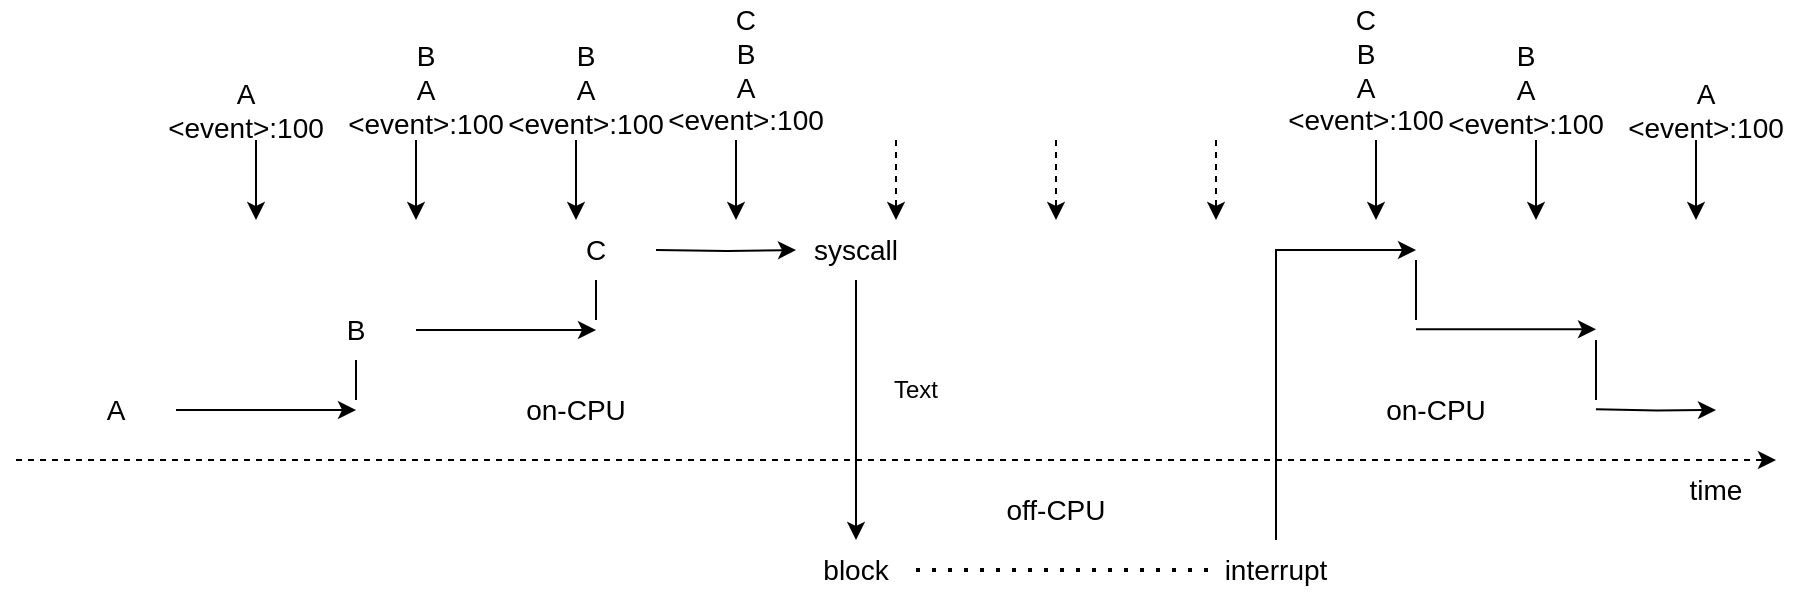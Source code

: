 <mxfile version="24.4.9" type="github">
  <diagram name="Page-1" id="fbcf5db9-b524-4cd4-e4f3-379dc89c3999">
    <mxGraphModel dx="1806" dy="541" grid="1" gridSize="10" guides="1" tooltips="1" connect="1" arrows="1" fold="1" page="1" pageScale="1" pageWidth="850" pageHeight="1100" background="none" math="0" shadow="0">
      <root>
        <mxCell id="0" />
        <mxCell id="1" parent="0" />
        <mxCell id="r6oAo4zPIjc18obEtW12-7" value="" style="edgeStyle=orthogonalEdgeStyle;rounded=0;orthogonalLoop=1;jettySize=auto;html=1;" edge="1" parent="1" source="r6oAo4zPIjc18obEtW12-2">
          <mxGeometry relative="1" as="geometry">
            <mxPoint x="170" y="255" as="targetPoint" />
          </mxGeometry>
        </mxCell>
        <mxCell id="r6oAo4zPIjc18obEtW12-2" value="&lt;font style=&quot;font-size: 14px;&quot;&gt;A&lt;/font&gt;&lt;span class=&quot;eusoft-eudic-chrome-extension-translate-content&quot;&gt;&lt;br&gt;&lt;/span&gt;" style="text;html=1;align=center;verticalAlign=middle;whiteSpace=wrap;rounded=0;" vertex="1" parent="1">
          <mxGeometry x="20" y="240" width="60" height="30" as="geometry" />
        </mxCell>
        <mxCell id="r6oAo4zPIjc18obEtW12-8" value="&lt;font style=&quot;font-size: 14px;&quot;&gt;B&lt;/font&gt;&lt;span class=&quot;eusoft-eudic-chrome-extension-translate-content&quot;&gt;&lt;br&gt;&lt;/span&gt;" style="text;html=1;align=center;verticalAlign=middle;whiteSpace=wrap;rounded=0;" vertex="1" parent="1">
          <mxGeometry x="140" y="200" width="60" height="30" as="geometry" />
        </mxCell>
        <mxCell id="r6oAo4zPIjc18obEtW12-10" value="" style="endArrow=none;html=1;rounded=0;entryX=0.5;entryY=1;entryDx=0;entryDy=0;" edge="1" parent="1" target="r6oAo4zPIjc18obEtW12-8">
          <mxGeometry width="50" height="50" relative="1" as="geometry">
            <mxPoint x="170" y="250" as="sourcePoint" />
            <mxPoint x="440" y="280" as="targetPoint" />
          </mxGeometry>
        </mxCell>
        <mxCell id="r6oAo4zPIjc18obEtW12-11" value="" style="endArrow=classic;html=1;rounded=0;" edge="1" parent="1">
          <mxGeometry width="50" height="50" relative="1" as="geometry">
            <mxPoint x="120" y="120" as="sourcePoint" />
            <mxPoint x="120" y="160" as="targetPoint" />
          </mxGeometry>
        </mxCell>
        <mxCell id="r6oAo4zPIjc18obEtW12-12" value="" style="edgeStyle=orthogonalEdgeStyle;rounded=0;orthogonalLoop=1;jettySize=auto;html=1;" edge="1" parent="1">
          <mxGeometry relative="1" as="geometry">
            <mxPoint x="290" y="215" as="targetPoint" />
            <mxPoint x="200" y="215" as="sourcePoint" />
          </mxGeometry>
        </mxCell>
        <mxCell id="r6oAo4zPIjc18obEtW12-14" value="" style="endArrow=none;html=1;rounded=0;entryX=0.5;entryY=1;entryDx=0;entryDy=0;" edge="1" parent="1">
          <mxGeometry width="50" height="50" relative="1" as="geometry">
            <mxPoint x="290" y="210" as="sourcePoint" />
            <mxPoint x="290" y="190" as="targetPoint" />
          </mxGeometry>
        </mxCell>
        <mxCell id="r6oAo4zPIjc18obEtW12-15" value="&lt;font style=&quot;font-size: 14px;&quot;&gt;C&lt;/font&gt;&lt;span class=&quot;eusoft-eudic-chrome-extension-translate-content&quot;&gt;&lt;br&gt;&lt;/span&gt;" style="text;html=1;align=center;verticalAlign=middle;whiteSpace=wrap;rounded=0;" vertex="1" parent="1">
          <mxGeometry x="260" y="160" width="60" height="30" as="geometry" />
        </mxCell>
        <mxCell id="r6oAo4zPIjc18obEtW12-16" value="" style="edgeStyle=orthogonalEdgeStyle;rounded=0;orthogonalLoop=1;jettySize=auto;html=1;entryX=0;entryY=0.5;entryDx=0;entryDy=0;" edge="1" parent="1" target="r6oAo4zPIjc18obEtW12-18">
          <mxGeometry relative="1" as="geometry">
            <mxPoint x="410" y="175" as="targetPoint" />
            <mxPoint x="320" y="175" as="sourcePoint" />
          </mxGeometry>
        </mxCell>
        <mxCell id="r6oAo4zPIjc18obEtW12-21" value="" style="edgeStyle=orthogonalEdgeStyle;rounded=0;orthogonalLoop=1;jettySize=auto;html=1;" edge="1" parent="1" source="r6oAo4zPIjc18obEtW12-18" target="r6oAo4zPIjc18obEtW12-20">
          <mxGeometry relative="1" as="geometry" />
        </mxCell>
        <mxCell id="r6oAo4zPIjc18obEtW12-18" value="&lt;font style=&quot;font-size: 14px;&quot;&gt;syscall&lt;/font&gt;&lt;span class=&quot;eusoft-eudic-chrome-extension-translate-content&quot;&gt;&lt;br&gt;&lt;/span&gt;" style="text;html=1;align=center;verticalAlign=middle;whiteSpace=wrap;rounded=0;" vertex="1" parent="1">
          <mxGeometry x="390" y="160" width="60" height="30" as="geometry" />
        </mxCell>
        <mxCell id="r6oAo4zPIjc18obEtW12-20" value="&lt;font style=&quot;font-size: 14px;&quot;&gt;block&lt;/font&gt;&lt;span class=&quot;eusoft-eudic-chrome-extension-translate-content&quot;&gt;&lt;br&gt;&lt;/span&gt;" style="text;html=1;align=center;verticalAlign=middle;whiteSpace=wrap;rounded=0;" vertex="1" parent="1">
          <mxGeometry x="390" y="320" width="60" height="30" as="geometry" />
        </mxCell>
        <mxCell id="r6oAo4zPIjc18obEtW12-22" value="" style="endArrow=classic;html=1;rounded=0;" edge="1" parent="1">
          <mxGeometry width="50" height="50" relative="1" as="geometry">
            <mxPoint x="200" y="120" as="sourcePoint" />
            <mxPoint x="200" y="160" as="targetPoint" />
          </mxGeometry>
        </mxCell>
        <mxCell id="r6oAo4zPIjc18obEtW12-23" value="" style="endArrow=classic;html=1;rounded=0;" edge="1" parent="1">
          <mxGeometry width="50" height="50" relative="1" as="geometry">
            <mxPoint x="280" y="120" as="sourcePoint" />
            <mxPoint x="280" y="160" as="targetPoint" />
          </mxGeometry>
        </mxCell>
        <mxCell id="r6oAo4zPIjc18obEtW12-24" value="" style="endArrow=classic;html=1;rounded=0;" edge="1" parent="1">
          <mxGeometry width="50" height="50" relative="1" as="geometry">
            <mxPoint x="360" y="120" as="sourcePoint" />
            <mxPoint x="360" y="160" as="targetPoint" />
          </mxGeometry>
        </mxCell>
        <mxCell id="r6oAo4zPIjc18obEtW12-28" value="" style="endArrow=classic;html=1;rounded=0;" edge="1" parent="1">
          <mxGeometry width="50" height="50" relative="1" as="geometry">
            <mxPoint x="680" y="120" as="sourcePoint" />
            <mxPoint x="680" y="160" as="targetPoint" />
          </mxGeometry>
        </mxCell>
        <mxCell id="r6oAo4zPIjc18obEtW12-29" value="" style="endArrow=none;dashed=1;html=1;dashPattern=1 3;strokeWidth=2;rounded=0;entryX=0;entryY=0.5;entryDx=0;entryDy=0;exitX=1;exitY=0.5;exitDx=0;exitDy=0;" edge="1" parent="1" source="r6oAo4zPIjc18obEtW12-20" target="r6oAo4zPIjc18obEtW12-30">
          <mxGeometry width="50" height="50" relative="1" as="geometry">
            <mxPoint x="400" y="270" as="sourcePoint" />
            <mxPoint x="450" y="220" as="targetPoint" />
          </mxGeometry>
        </mxCell>
        <mxCell id="r6oAo4zPIjc18obEtW12-36" value="" style="edgeStyle=orthogonalEdgeStyle;rounded=0;orthogonalLoop=1;jettySize=auto;html=1;" edge="1" parent="1" source="r6oAo4zPIjc18obEtW12-30">
          <mxGeometry relative="1" as="geometry">
            <mxPoint x="700" y="175" as="targetPoint" />
            <Array as="points">
              <mxPoint x="630" y="175" />
            </Array>
          </mxGeometry>
        </mxCell>
        <mxCell id="r6oAo4zPIjc18obEtW12-30" value="&lt;font style=&quot;font-size: 14px;&quot;&gt;interrupt&lt;/font&gt;&lt;span class=&quot;eusoft-eudic-chrome-extension-translate-content&quot;&gt;&lt;br&gt;&lt;/span&gt;" style="text;html=1;align=center;verticalAlign=middle;whiteSpace=wrap;rounded=0;" vertex="1" parent="1">
          <mxGeometry x="600" y="320" width="60" height="30" as="geometry" />
        </mxCell>
        <mxCell id="r6oAo4zPIjc18obEtW12-31" value="" style="endArrow=classic;html=1;rounded=0;" edge="1" parent="1">
          <mxGeometry width="50" height="50" relative="1" as="geometry">
            <mxPoint x="760" y="120" as="sourcePoint" />
            <mxPoint x="760" y="160" as="targetPoint" />
          </mxGeometry>
        </mxCell>
        <mxCell id="r6oAo4zPIjc18obEtW12-32" value="" style="endArrow=classic;html=1;rounded=0;" edge="1" parent="1">
          <mxGeometry width="50" height="50" relative="1" as="geometry">
            <mxPoint x="840" y="120" as="sourcePoint" />
            <mxPoint x="840" y="160" as="targetPoint" />
          </mxGeometry>
        </mxCell>
        <mxCell id="r6oAo4zPIjc18obEtW12-38" value="" style="endArrow=none;html=1;rounded=0;entryX=0.5;entryY=1;entryDx=0;entryDy=0;" edge="1" parent="1">
          <mxGeometry width="50" height="50" relative="1" as="geometry">
            <mxPoint x="700" y="210" as="sourcePoint" />
            <mxPoint x="700" y="180" as="targetPoint" />
          </mxGeometry>
        </mxCell>
        <mxCell id="r6oAo4zPIjc18obEtW12-40" value="" style="edgeStyle=orthogonalEdgeStyle;rounded=0;orthogonalLoop=1;jettySize=auto;html=1;" edge="1" parent="1">
          <mxGeometry relative="1" as="geometry">
            <mxPoint x="790" y="214.66" as="targetPoint" />
            <mxPoint x="700" y="214.66" as="sourcePoint" />
          </mxGeometry>
        </mxCell>
        <mxCell id="r6oAo4zPIjc18obEtW12-43" value="" style="endArrow=none;html=1;rounded=0;entryX=0.5;entryY=1;entryDx=0;entryDy=0;" edge="1" parent="1">
          <mxGeometry width="50" height="50" relative="1" as="geometry">
            <mxPoint x="790" y="250" as="sourcePoint" />
            <mxPoint x="790" y="220" as="targetPoint" />
          </mxGeometry>
        </mxCell>
        <mxCell id="r6oAo4zPIjc18obEtW12-44" value="" style="edgeStyle=orthogonalEdgeStyle;rounded=0;orthogonalLoop=1;jettySize=auto;html=1;" edge="1" parent="1">
          <mxGeometry relative="1" as="geometry">
            <mxPoint x="850" y="255" as="targetPoint" />
            <mxPoint x="790" y="254.66" as="sourcePoint" />
          </mxGeometry>
        </mxCell>
        <mxCell id="r6oAo4zPIjc18obEtW12-45" value="" style="endArrow=classic;html=1;rounded=0;dashed=1;" edge="1" parent="1">
          <mxGeometry width="50" height="50" relative="1" as="geometry">
            <mxPoint x="520" y="120" as="sourcePoint" />
            <mxPoint x="520" y="160" as="targetPoint" />
          </mxGeometry>
        </mxCell>
        <mxCell id="r6oAo4zPIjc18obEtW12-46" value="" style="endArrow=classic;html=1;rounded=0;dashed=1;" edge="1" parent="1">
          <mxGeometry width="50" height="50" relative="1" as="geometry">
            <mxPoint x="440" y="120" as="sourcePoint" />
            <mxPoint x="440" y="160" as="targetPoint" />
          </mxGeometry>
        </mxCell>
        <mxCell id="r6oAo4zPIjc18obEtW12-47" value="" style="endArrow=classic;html=1;rounded=0;dashed=1;" edge="1" parent="1">
          <mxGeometry width="50" height="50" relative="1" as="geometry">
            <mxPoint x="600" y="120" as="sourcePoint" />
            <mxPoint x="600" y="160" as="targetPoint" />
          </mxGeometry>
        </mxCell>
        <mxCell id="r6oAo4zPIjc18obEtW12-48" value="Text" style="text;html=1;align=center;verticalAlign=middle;whiteSpace=wrap;rounded=0;" vertex="1" parent="1">
          <mxGeometry x="420" y="230" width="60" height="30" as="geometry" />
        </mxCell>
        <mxCell id="r6oAo4zPIjc18obEtW12-49" value="&lt;font style=&quot;font-size: 14px;&quot;&gt;A&lt;/font&gt;&lt;span class=&quot;eusoft-eudic-chrome-extension-translate-content&quot;&gt;&lt;br&gt;&lt;/span&gt;&lt;div data-eusoft-did-translate-attribute-en=&quot;1&quot;&gt;&lt;font style=&quot;font-size: 14px;&quot;&gt;&amp;lt;event&amp;gt;:100&lt;/font&gt;&lt;span class=&quot;eusoft-eudic-chrome-extension-translate-content&quot;&gt;&lt;/span&gt;&lt;/div&gt;" style="text;html=1;align=center;verticalAlign=middle;whiteSpace=wrap;rounded=0;" vertex="1" parent="1">
          <mxGeometry x="70" y="90" width="90" height="30" as="geometry" />
        </mxCell>
        <mxCell id="r6oAo4zPIjc18obEtW12-51" value="&lt;div&gt;&lt;font style=&quot;font-size: 14px;&quot;&gt;B&lt;/font&gt;&lt;/div&gt;&lt;font style=&quot;font-size: 14px;&quot;&gt;A&lt;/font&gt;&lt;span class=&quot;eusoft-eudic-chrome-extension-translate-content&quot;&gt;&lt;br&gt;&lt;/span&gt;&lt;div data-eusoft-did-translate-attribute-en=&quot;1&quot;&gt;&lt;font style=&quot;font-size: 14px;&quot;&gt;&amp;lt;event&amp;gt;:100&lt;/font&gt;&lt;span class=&quot;eusoft-eudic-chrome-extension-translate-content&quot;&gt;&lt;/span&gt;&lt;/div&gt;" style="text;html=1;align=center;verticalAlign=middle;whiteSpace=wrap;rounded=0;" vertex="1" parent="1">
          <mxGeometry x="160" y="70" width="90" height="50" as="geometry" />
        </mxCell>
        <mxCell id="r6oAo4zPIjc18obEtW12-52" value="&lt;div&gt;&lt;font style=&quot;font-size: 14px;&quot;&gt;B&lt;/font&gt;&lt;/div&gt;&lt;font style=&quot;font-size: 14px;&quot;&gt;A&lt;/font&gt;&lt;span class=&quot;eusoft-eudic-chrome-extension-translate-content&quot;&gt;&lt;br&gt;&lt;/span&gt;&lt;div data-eusoft-did-translate-attribute-en=&quot;1&quot;&gt;&lt;font style=&quot;font-size: 14px;&quot;&gt;&amp;lt;event&amp;gt;:100&lt;/font&gt;&lt;span class=&quot;eusoft-eudic-chrome-extension-translate-content&quot;&gt;&lt;/span&gt;&lt;/div&gt;" style="text;html=1;align=center;verticalAlign=middle;whiteSpace=wrap;rounded=0;" vertex="1" parent="1">
          <mxGeometry x="240" y="70" width="90" height="50" as="geometry" />
        </mxCell>
        <mxCell id="r6oAo4zPIjc18obEtW12-53" value="&lt;div&gt;&lt;span style=&quot;font-size: 14px; background-color: initial;&quot;&gt;C&lt;/span&gt;&lt;br&gt;&lt;/div&gt;&lt;div&gt;&lt;font style=&quot;font-size: 14px;&quot;&gt;B&lt;/font&gt;&lt;/div&gt;&lt;font style=&quot;font-size: 14px;&quot;&gt;A&lt;/font&gt;&lt;span class=&quot;eusoft-eudic-chrome-extension-translate-content&quot;&gt;&lt;br&gt;&lt;/span&gt;&lt;div data-eusoft-did-translate-attribute-en=&quot;1&quot;&gt;&lt;font style=&quot;font-size: 14px;&quot;&gt;&amp;lt;event&amp;gt;:100&lt;/font&gt;&lt;span class=&quot;eusoft-eudic-chrome-extension-translate-content&quot;&gt;&lt;/span&gt;&lt;/div&gt;" style="text;html=1;align=center;verticalAlign=middle;whiteSpace=wrap;rounded=0;" vertex="1" parent="1">
          <mxGeometry x="320" y="50" width="90" height="70" as="geometry" />
        </mxCell>
        <mxCell id="r6oAo4zPIjc18obEtW12-54" value="&lt;div&gt;&lt;span style=&quot;font-size: 14px; background-color: initial;&quot;&gt;C&lt;/span&gt;&lt;br&gt;&lt;/div&gt;&lt;div&gt;&lt;font style=&quot;font-size: 14px;&quot;&gt;B&lt;/font&gt;&lt;/div&gt;&lt;font style=&quot;font-size: 14px;&quot;&gt;A&lt;/font&gt;&lt;span class=&quot;eusoft-eudic-chrome-extension-translate-content&quot;&gt;&lt;br&gt;&lt;/span&gt;&lt;div data-eusoft-did-translate-attribute-en=&quot;1&quot;&gt;&lt;font style=&quot;font-size: 14px;&quot;&gt;&amp;lt;event&amp;gt;:100&lt;/font&gt;&lt;span class=&quot;eusoft-eudic-chrome-extension-translate-content&quot;&gt;&lt;/span&gt;&lt;/div&gt;" style="text;html=1;align=center;verticalAlign=middle;whiteSpace=wrap;rounded=0;" vertex="1" parent="1">
          <mxGeometry x="630" y="50" width="90" height="70" as="geometry" />
        </mxCell>
        <mxCell id="r6oAo4zPIjc18obEtW12-55" value="&lt;div&gt;&lt;font style=&quot;font-size: 14px;&quot;&gt;B&lt;/font&gt;&lt;/div&gt;&lt;font style=&quot;font-size: 14px;&quot;&gt;A&lt;/font&gt;&lt;span class=&quot;eusoft-eudic-chrome-extension-translate-content&quot;&gt;&lt;br&gt;&lt;/span&gt;&lt;div data-eusoft-did-translate-attribute-en=&quot;1&quot;&gt;&lt;font style=&quot;font-size: 14px;&quot;&gt;&amp;lt;event&amp;gt;:100&lt;/font&gt;&lt;span class=&quot;eusoft-eudic-chrome-extension-translate-content&quot;&gt;&lt;/span&gt;&lt;/div&gt;" style="text;html=1;align=center;verticalAlign=middle;whiteSpace=wrap;rounded=0;" vertex="1" parent="1">
          <mxGeometry x="710" y="70" width="90" height="50" as="geometry" />
        </mxCell>
        <mxCell id="r6oAo4zPIjc18obEtW12-56" value="&lt;font style=&quot;font-size: 14px;&quot;&gt;A&lt;/font&gt;&lt;span class=&quot;eusoft-eudic-chrome-extension-translate-content&quot;&gt;&lt;br&gt;&lt;/span&gt;&lt;div data-eusoft-did-translate-attribute-en=&quot;1&quot;&gt;&lt;font style=&quot;font-size: 14px;&quot;&gt;&amp;lt;event&amp;gt;:100&lt;/font&gt;&lt;span class=&quot;eusoft-eudic-chrome-extension-translate-content&quot;&gt;&lt;/span&gt;&lt;/div&gt;" style="text;html=1;align=center;verticalAlign=middle;whiteSpace=wrap;rounded=0;" vertex="1" parent="1">
          <mxGeometry x="800" y="90" width="90" height="30" as="geometry" />
        </mxCell>
        <mxCell id="r6oAo4zPIjc18obEtW12-57" value="&lt;font data-eusoft-did-translate-attribute-en=&quot;1&quot; style=&quot;font-size: 14px;&quot;&gt;on-CPU&lt;/font&gt;" style="text;html=1;align=center;verticalAlign=middle;whiteSpace=wrap;rounded=0;" vertex="1" parent="1">
          <mxGeometry x="250" y="240" width="60" height="30" as="geometry" />
        </mxCell>
        <mxCell id="r6oAo4zPIjc18obEtW12-58" value="&lt;font data-eusoft-did-translate-attribute-en=&quot;1&quot; style=&quot;font-size: 14px;&quot;&gt;off-CPU&lt;/font&gt;" style="text;html=1;align=center;verticalAlign=middle;whiteSpace=wrap;rounded=0;" vertex="1" parent="1">
          <mxGeometry x="490" y="290" width="60" height="30" as="geometry" />
        </mxCell>
        <mxCell id="r6oAo4zPIjc18obEtW12-59" value="&lt;font data-eusoft-did-translate-attribute-en=&quot;1&quot; style=&quot;font-size: 14px;&quot;&gt;on-CPU&lt;/font&gt;" style="text;html=1;align=center;verticalAlign=middle;whiteSpace=wrap;rounded=0;" vertex="1" parent="1">
          <mxGeometry x="680" y="240" width="60" height="30" as="geometry" />
        </mxCell>
        <mxCell id="r6oAo4zPIjc18obEtW12-60" value="" style="endArrow=classic;html=1;rounded=0;dashed=1;" edge="1" parent="1">
          <mxGeometry width="50" height="50" relative="1" as="geometry">
            <mxPoint y="280" as="sourcePoint" />
            <mxPoint x="880" y="280" as="targetPoint" />
          </mxGeometry>
        </mxCell>
        <mxCell id="r6oAo4zPIjc18obEtW12-61" value="&lt;font data-eusoft-did-translate-attribute-en=&quot;1&quot; style=&quot;font-size: 14px;&quot;&gt;time&lt;/font&gt;" style="text;html=1;align=center;verticalAlign=middle;whiteSpace=wrap;rounded=0;" vertex="1" parent="1">
          <mxGeometry x="820" y="280" width="60" height="30" as="geometry" />
        </mxCell>
      </root>
    </mxGraphModel>
  </diagram>
</mxfile>
